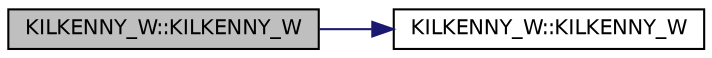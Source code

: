 digraph "KILKENNY_W::KILKENNY_W"
{
  edge [fontname="Helvetica",fontsize="10",labelfontname="Helvetica",labelfontsize="10"];
  node [fontname="Helvetica",fontsize="10",shape=record];
  rankdir="LR";
  Node1 [label="KILKENNY_W::KILKENNY_W",height=0.2,width=0.4,color="black", fillcolor="grey75", style="filled", fontcolor="black"];
  Node1 -> Node2 [color="midnightblue",fontsize="10",style="solid",fontname="Helvetica"];
  Node2 [label="KILKENNY_W::KILKENNY_W",height=0.2,width=0.4,color="black", fillcolor="white", style="filled",URL="$class_k_i_l_k_e_n_n_y___w.html#aee4c4b30bc934ff827f0851077b7fbab"];
}
